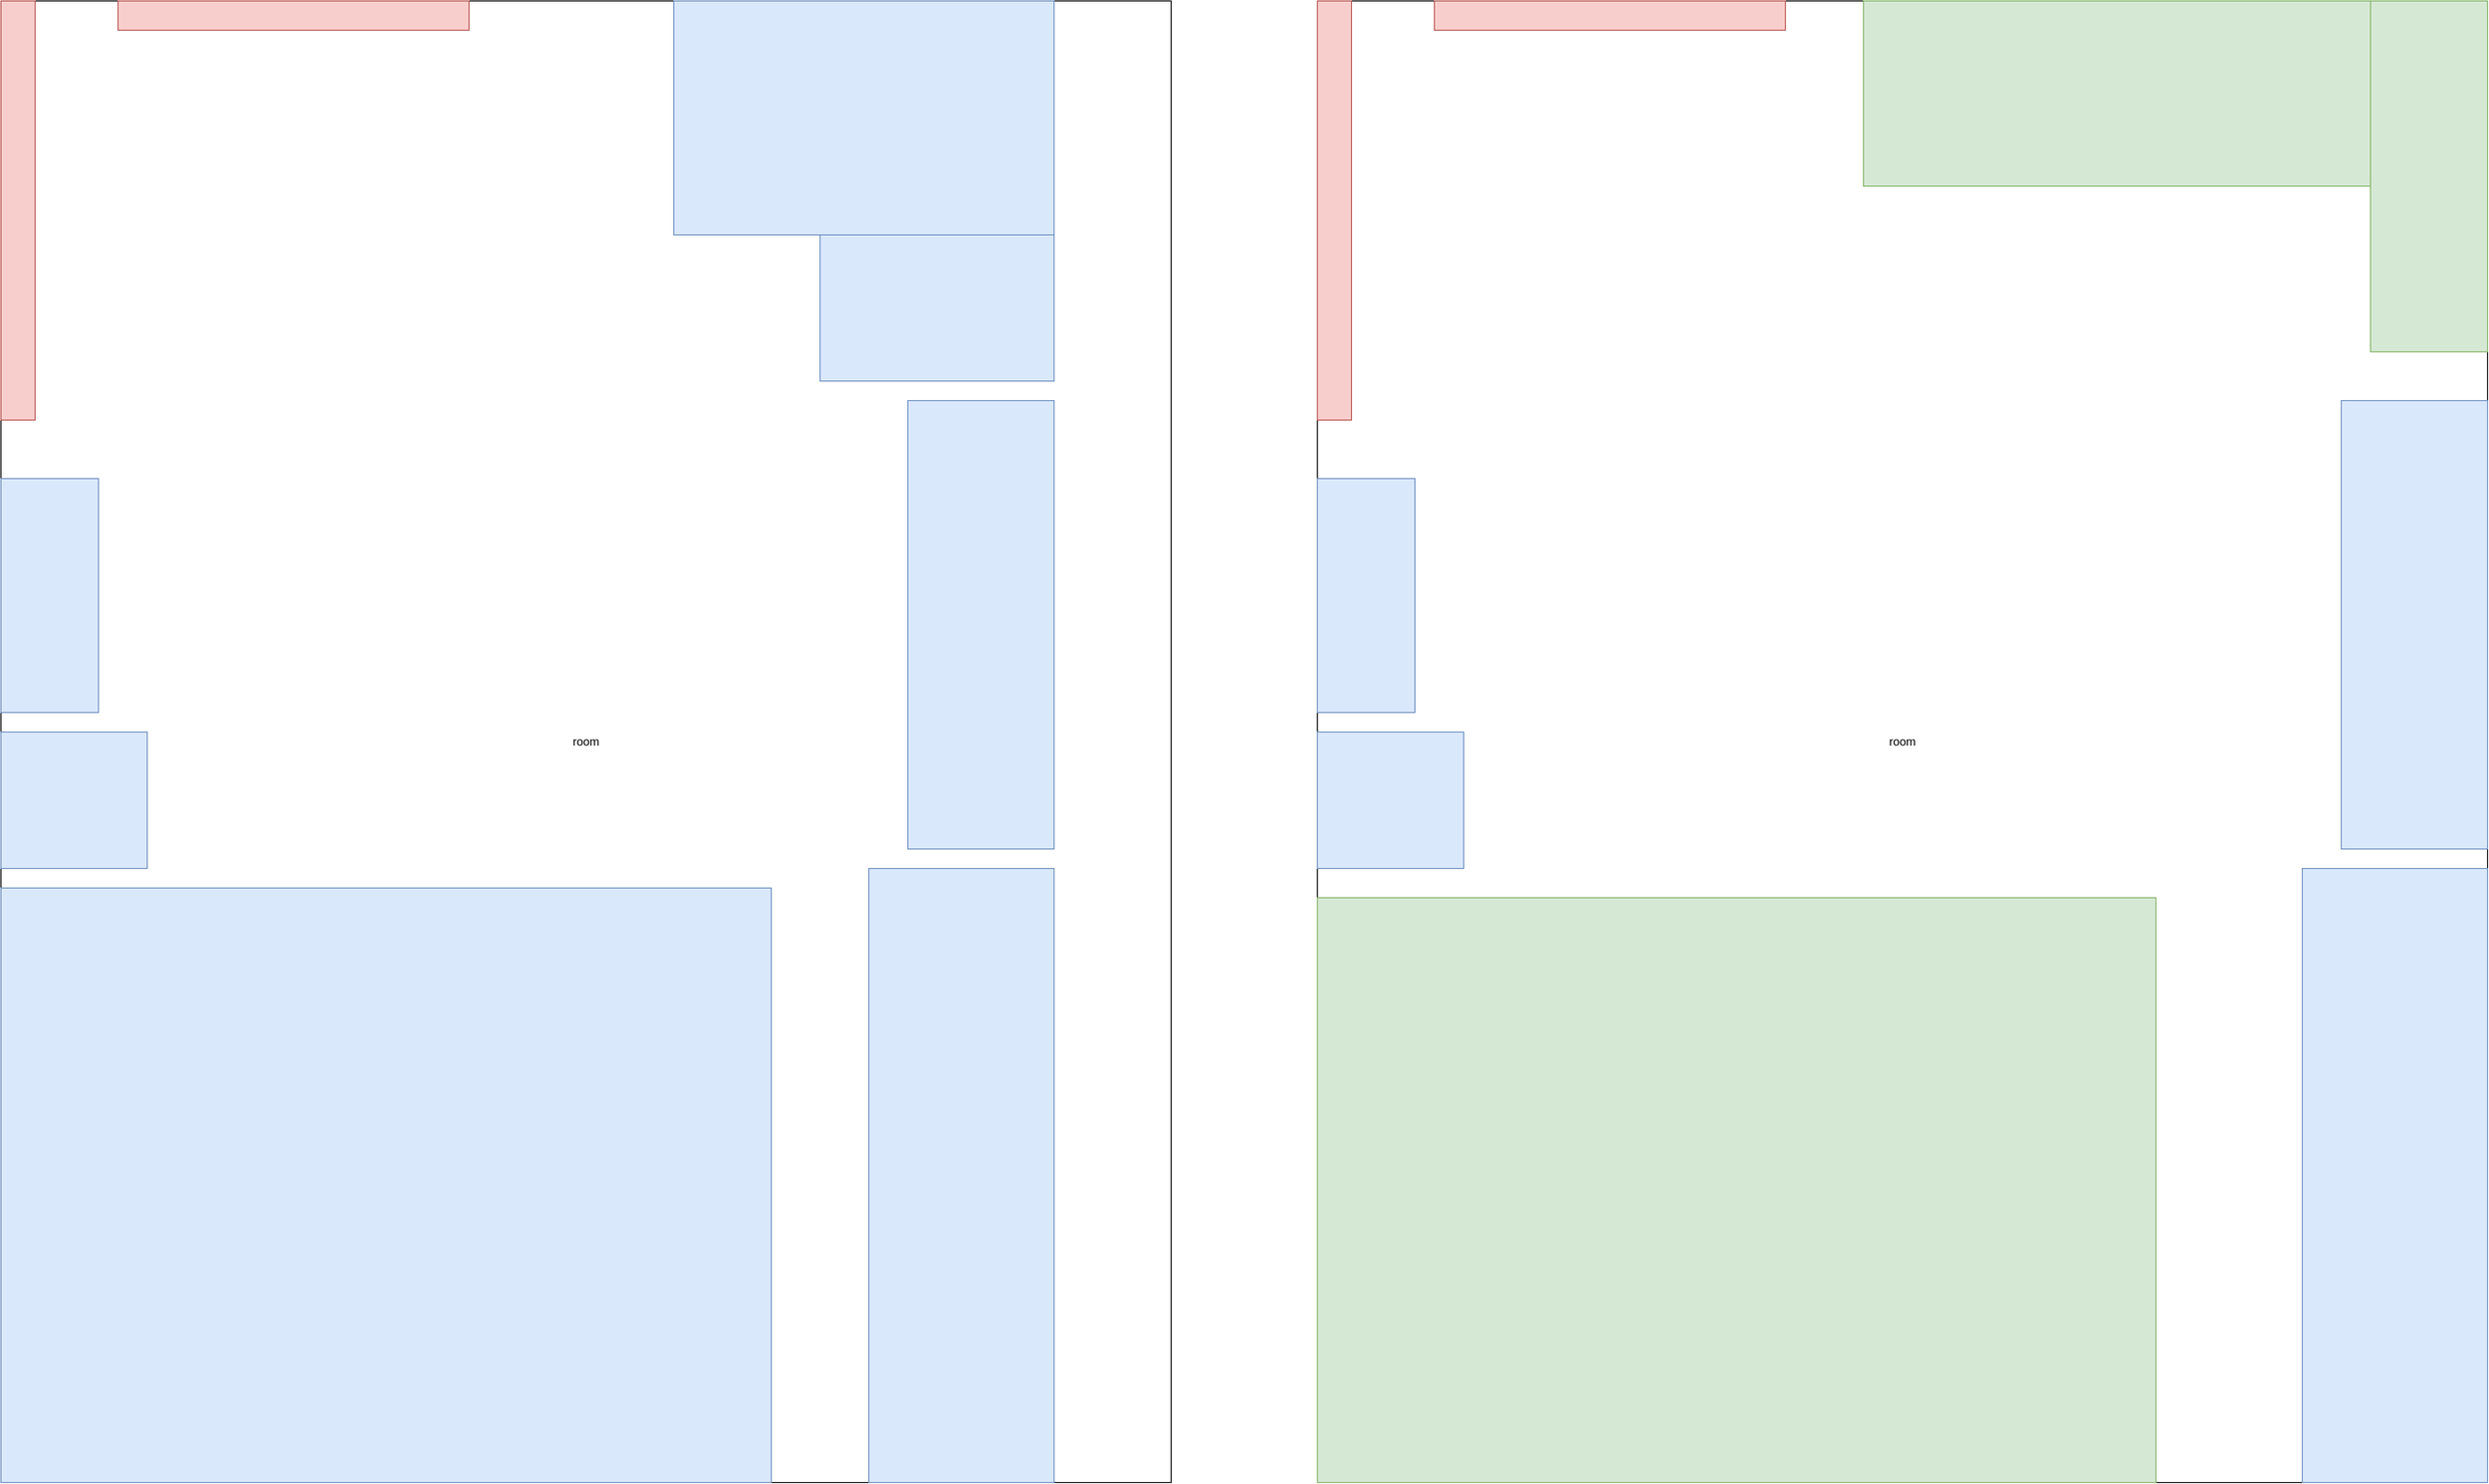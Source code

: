 <mxfile version="26.0.16">
  <diagram name="Page-1" id="RPSJeJO-DITnHIdlgiLI">
    <mxGraphModel dx="3046" dy="2377" grid="1" gridSize="10" guides="1" tooltips="1" connect="1" arrows="1" fold="1" page="1" pageScale="1" pageWidth="850" pageHeight="1100" math="0" shadow="0">
      <root>
        <mxCell id="0" />
        <mxCell id="1" parent="0" />
        <mxCell id="j9Kz_jiVFVZyKjsGRfZk-2" value="room" style="rounded=0;whiteSpace=wrap;html=1;imageWidth=107.5;imageHeight=121;direction=north;" vertex="1" parent="1">
          <mxGeometry width="1200" height="1520" as="geometry" />
        </mxCell>
        <mxCell id="j9Kz_jiVFVZyKjsGRfZk-3" value="" style="rounded=0;whiteSpace=wrap;html=1;fillColor=#dae8fc;strokeColor=#6c8ebf;" vertex="1" parent="1">
          <mxGeometry x="840" width="240" height="390" as="geometry" />
        </mxCell>
        <mxCell id="j9Kz_jiVFVZyKjsGRfZk-4" value="" style="rounded=0;whiteSpace=wrap;html=1;fillColor=#dae8fc;strokeColor=#6c8ebf;" vertex="1" parent="1">
          <mxGeometry x="690" width="390" height="240" as="geometry" />
        </mxCell>
        <mxCell id="j9Kz_jiVFVZyKjsGRfZk-5" value="" style="rounded=0;whiteSpace=wrap;html=1;fillColor=#dae8fc;strokeColor=#6c8ebf;" vertex="1" parent="1">
          <mxGeometry x="930" y="410" width="150" height="460" as="geometry" />
        </mxCell>
        <mxCell id="j9Kz_jiVFVZyKjsGRfZk-6" value="" style="rounded=0;whiteSpace=wrap;html=1;fillColor=#dae8fc;strokeColor=#6c8ebf;" vertex="1" parent="1">
          <mxGeometry x="890" y="890" width="190" height="630" as="geometry" />
        </mxCell>
        <mxCell id="j9Kz_jiVFVZyKjsGRfZk-7" value="" style="rounded=0;whiteSpace=wrap;html=1;fillColor=#dae8fc;strokeColor=#6c8ebf;" vertex="1" parent="1">
          <mxGeometry y="910" width="790" height="610" as="geometry" />
        </mxCell>
        <mxCell id="j9Kz_jiVFVZyKjsGRfZk-9" value="" style="rounded=0;whiteSpace=wrap;html=1;fillColor=#dae8fc;strokeColor=#6c8ebf;" vertex="1" parent="1">
          <mxGeometry y="750" width="150" height="140" as="geometry" />
        </mxCell>
        <mxCell id="j9Kz_jiVFVZyKjsGRfZk-10" value="" style="rounded=0;whiteSpace=wrap;html=1;fillColor=#dae8fc;strokeColor=#6c8ebf;" vertex="1" parent="1">
          <mxGeometry y="490" width="100" height="240" as="geometry" />
        </mxCell>
        <mxCell id="j9Kz_jiVFVZyKjsGRfZk-13" value="" style="rounded=0;whiteSpace=wrap;html=1;fillColor=#f8cecc;strokeColor=#b85450;" vertex="1" parent="1">
          <mxGeometry width="35" height="430" as="geometry" />
        </mxCell>
        <mxCell id="j9Kz_jiVFVZyKjsGRfZk-15" value="" style="rounded=0;whiteSpace=wrap;html=1;fillColor=#f8cecc;strokeColor=#b85450;" vertex="1" parent="1">
          <mxGeometry x="120" width="360" height="30" as="geometry" />
        </mxCell>
        <mxCell id="j9Kz_jiVFVZyKjsGRfZk-19" value="room" style="rounded=0;whiteSpace=wrap;html=1;imageWidth=107.5;imageHeight=121;direction=north;" vertex="1" parent="1">
          <mxGeometry x="1350" width="1200" height="1520" as="geometry" />
        </mxCell>
        <mxCell id="j9Kz_jiVFVZyKjsGRfZk-22" value="" style="rounded=0;whiteSpace=wrap;html=1;fillColor=#dae8fc;strokeColor=#6c8ebf;" vertex="1" parent="1">
          <mxGeometry x="2400" y="410" width="150" height="460" as="geometry" />
        </mxCell>
        <mxCell id="j9Kz_jiVFVZyKjsGRfZk-23" value="" style="rounded=0;whiteSpace=wrap;html=1;fillColor=#dae8fc;strokeColor=#6c8ebf;" vertex="1" parent="1">
          <mxGeometry x="2360" y="890" width="190" height="630" as="geometry" />
        </mxCell>
        <mxCell id="j9Kz_jiVFVZyKjsGRfZk-25" value="" style="rounded=0;whiteSpace=wrap;html=1;fillColor=#dae8fc;strokeColor=#6c8ebf;" vertex="1" parent="1">
          <mxGeometry x="1350" y="750" width="150" height="140" as="geometry" />
        </mxCell>
        <mxCell id="j9Kz_jiVFVZyKjsGRfZk-26" value="" style="rounded=0;whiteSpace=wrap;html=1;fillColor=#dae8fc;strokeColor=#6c8ebf;" vertex="1" parent="1">
          <mxGeometry x="1350" y="490" width="100" height="240" as="geometry" />
        </mxCell>
        <mxCell id="j9Kz_jiVFVZyKjsGRfZk-27" value="" style="rounded=0;whiteSpace=wrap;html=1;fillColor=#f8cecc;strokeColor=#b85450;" vertex="1" parent="1">
          <mxGeometry x="1350" width="35" height="430" as="geometry" />
        </mxCell>
        <mxCell id="j9Kz_jiVFVZyKjsGRfZk-28" value="" style="rounded=0;whiteSpace=wrap;html=1;fillColor=#f8cecc;strokeColor=#b85450;" vertex="1" parent="1">
          <mxGeometry x="1470" width="360" height="30" as="geometry" />
        </mxCell>
        <mxCell id="j9Kz_jiVFVZyKjsGRfZk-17" value="" style="rounded=0;whiteSpace=wrap;html=1;fillColor=#d5e8d4;strokeColor=#82b366;" vertex="1" parent="1">
          <mxGeometry x="1910" width="640" height="190" as="geometry" />
        </mxCell>
        <mxCell id="j9Kz_jiVFVZyKjsGRfZk-18" value="" style="rounded=0;whiteSpace=wrap;html=1;fillColor=#d5e8d4;strokeColor=#82b366;" vertex="1" parent="1">
          <mxGeometry x="2430" width="120" height="360" as="geometry" />
        </mxCell>
        <mxCell id="j9Kz_jiVFVZyKjsGRfZk-29" value="" style="rounded=0;whiteSpace=wrap;html=1;fillColor=#d5e8d4;strokeColor=#82b366;" vertex="1" parent="1">
          <mxGeometry x="1350" y="920" width="860" height="600" as="geometry" />
        </mxCell>
        <mxCell id="j9Kz_jiVFVZyKjsGRfZk-30" value="" style="shape=image;verticalLabelPosition=bottom;labelBackgroundColor=default;verticalAlign=top;aspect=fixed;imageAspect=0;image=https://m.media-amazon.com/images/I/71Nsgkscq8L._AC_AA180_.jpg;" vertex="1" parent="1">
          <mxGeometry x="2030" y="260" width="330" height="330" as="geometry" />
        </mxCell>
        <mxCell id="j9Kz_jiVFVZyKjsGRfZk-31" value="" style="shape=image;verticalLabelPosition=bottom;labelBackgroundColor=default;verticalAlign=top;aspect=fixed;imageAspect=0;image=https://m.media-amazon.com/images/I/81mthlVCTwL._AC_AA180_.jpg;" vertex="1" parent="1">
          <mxGeometry x="1350" y="1010" width="510" height="510" as="geometry" />
        </mxCell>
      </root>
    </mxGraphModel>
  </diagram>
</mxfile>
